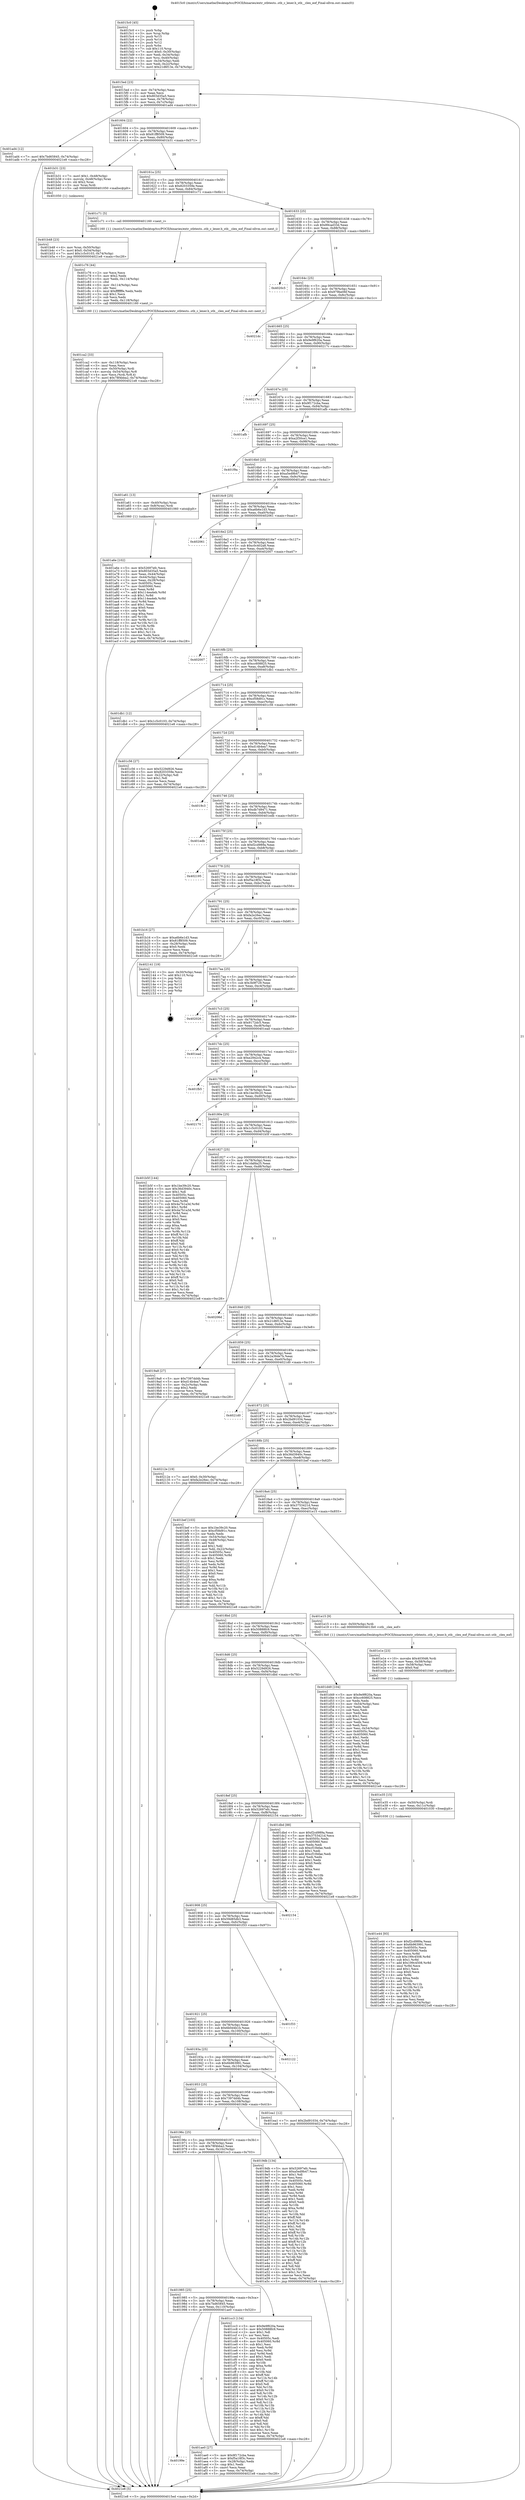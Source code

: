 digraph "0x4015c0" {
  label = "0x4015c0 (/mnt/c/Users/mathe/Desktop/tcc/POCII/binaries/extr_stbtests..stb_c_lexer.h_stb__clex_eof_Final-ollvm.out::main(0))"
  labelloc = "t"
  node[shape=record]

  Entry [label="",width=0.3,height=0.3,shape=circle,fillcolor=black,style=filled]
  "0x4015ed" [label="{
     0x4015ed [23]\l
     | [instrs]\l
     &nbsp;&nbsp;0x4015ed \<+3\>: mov -0x74(%rbp),%eax\l
     &nbsp;&nbsp;0x4015f0 \<+2\>: mov %eax,%ecx\l
     &nbsp;&nbsp;0x4015f2 \<+6\>: sub $0x803d35a5,%ecx\l
     &nbsp;&nbsp;0x4015f8 \<+3\>: mov %eax,-0x78(%rbp)\l
     &nbsp;&nbsp;0x4015fb \<+3\>: mov %ecx,-0x7c(%rbp)\l
     &nbsp;&nbsp;0x4015fe \<+6\>: je 0000000000401ad4 \<main+0x514\>\l
  }"]
  "0x401ad4" [label="{
     0x401ad4 [12]\l
     | [instrs]\l
     &nbsp;&nbsp;0x401ad4 \<+7\>: movl $0x7bd65845,-0x74(%rbp)\l
     &nbsp;&nbsp;0x401adb \<+5\>: jmp 00000000004021e8 \<main+0xc28\>\l
  }"]
  "0x401604" [label="{
     0x401604 [22]\l
     | [instrs]\l
     &nbsp;&nbsp;0x401604 \<+5\>: jmp 0000000000401609 \<main+0x49\>\l
     &nbsp;&nbsp;0x401609 \<+3\>: mov -0x78(%rbp),%eax\l
     &nbsp;&nbsp;0x40160c \<+5\>: sub $0x81ff8509,%eax\l
     &nbsp;&nbsp;0x401611 \<+3\>: mov %eax,-0x80(%rbp)\l
     &nbsp;&nbsp;0x401614 \<+6\>: je 0000000000401b31 \<main+0x571\>\l
  }"]
  Exit [label="",width=0.3,height=0.3,shape=circle,fillcolor=black,style=filled,peripheries=2]
  "0x401b31" [label="{
     0x401b31 [23]\l
     | [instrs]\l
     &nbsp;&nbsp;0x401b31 \<+7\>: movl $0x1,-0x48(%rbp)\l
     &nbsp;&nbsp;0x401b38 \<+4\>: movslq -0x48(%rbp),%rax\l
     &nbsp;&nbsp;0x401b3c \<+4\>: shl $0x2,%rax\l
     &nbsp;&nbsp;0x401b40 \<+3\>: mov %rax,%rdi\l
     &nbsp;&nbsp;0x401b43 \<+5\>: call 0000000000401050 \<malloc@plt\>\l
     | [calls]\l
     &nbsp;&nbsp;0x401050 \{1\} (unknown)\l
  }"]
  "0x40161a" [label="{
     0x40161a [25]\l
     | [instrs]\l
     &nbsp;&nbsp;0x40161a \<+5\>: jmp 000000000040161f \<main+0x5f\>\l
     &nbsp;&nbsp;0x40161f \<+3\>: mov -0x78(%rbp),%eax\l
     &nbsp;&nbsp;0x401622 \<+5\>: sub $0x8203359e,%eax\l
     &nbsp;&nbsp;0x401627 \<+6\>: mov %eax,-0x84(%rbp)\l
     &nbsp;&nbsp;0x40162d \<+6\>: je 0000000000401c71 \<main+0x6b1\>\l
  }"]
  "0x401e44" [label="{
     0x401e44 [93]\l
     | [instrs]\l
     &nbsp;&nbsp;0x401e44 \<+5\>: mov $0xf2cd989a,%eax\l
     &nbsp;&nbsp;0x401e49 \<+5\>: mov $0x6b963991,%esi\l
     &nbsp;&nbsp;0x401e4e \<+7\>: mov 0x40505c,%ecx\l
     &nbsp;&nbsp;0x401e55 \<+7\>: mov 0x405060,%edx\l
     &nbsp;&nbsp;0x401e5c \<+3\>: mov %ecx,%r8d\l
     &nbsp;&nbsp;0x401e5f \<+7\>: sub $0x199c4508,%r8d\l
     &nbsp;&nbsp;0x401e66 \<+4\>: sub $0x1,%r8d\l
     &nbsp;&nbsp;0x401e6a \<+7\>: add $0x199c4508,%r8d\l
     &nbsp;&nbsp;0x401e71 \<+4\>: imul %r8d,%ecx\l
     &nbsp;&nbsp;0x401e75 \<+3\>: and $0x1,%ecx\l
     &nbsp;&nbsp;0x401e78 \<+3\>: cmp $0x0,%ecx\l
     &nbsp;&nbsp;0x401e7b \<+4\>: sete %r9b\l
     &nbsp;&nbsp;0x401e7f \<+3\>: cmp $0xa,%edx\l
     &nbsp;&nbsp;0x401e82 \<+4\>: setl %r10b\l
     &nbsp;&nbsp;0x401e86 \<+3\>: mov %r9b,%r11b\l
     &nbsp;&nbsp;0x401e89 \<+3\>: and %r10b,%r11b\l
     &nbsp;&nbsp;0x401e8c \<+3\>: xor %r10b,%r9b\l
     &nbsp;&nbsp;0x401e8f \<+3\>: or %r9b,%r11b\l
     &nbsp;&nbsp;0x401e92 \<+4\>: test $0x1,%r11b\l
     &nbsp;&nbsp;0x401e96 \<+3\>: cmovne %esi,%eax\l
     &nbsp;&nbsp;0x401e99 \<+3\>: mov %eax,-0x74(%rbp)\l
     &nbsp;&nbsp;0x401e9c \<+5\>: jmp 00000000004021e8 \<main+0xc28\>\l
  }"]
  "0x401c71" [label="{
     0x401c71 [5]\l
     | [instrs]\l
     &nbsp;&nbsp;0x401c71 \<+5\>: call 0000000000401160 \<next_i\>\l
     | [calls]\l
     &nbsp;&nbsp;0x401160 \{1\} (/mnt/c/Users/mathe/Desktop/tcc/POCII/binaries/extr_stbtests..stb_c_lexer.h_stb__clex_eof_Final-ollvm.out::next_i)\l
  }"]
  "0x401633" [label="{
     0x401633 [25]\l
     | [instrs]\l
     &nbsp;&nbsp;0x401633 \<+5\>: jmp 0000000000401638 \<main+0x78\>\l
     &nbsp;&nbsp;0x401638 \<+3\>: mov -0x78(%rbp),%eax\l
     &nbsp;&nbsp;0x40163b \<+5\>: sub $0x89cad33d,%eax\l
     &nbsp;&nbsp;0x401640 \<+6\>: mov %eax,-0x88(%rbp)\l
     &nbsp;&nbsp;0x401646 \<+6\>: je 00000000004020c5 \<main+0xb05\>\l
  }"]
  "0x401e35" [label="{
     0x401e35 [15]\l
     | [instrs]\l
     &nbsp;&nbsp;0x401e35 \<+4\>: mov -0x50(%rbp),%rdi\l
     &nbsp;&nbsp;0x401e39 \<+6\>: mov %eax,-0x11c(%rbp)\l
     &nbsp;&nbsp;0x401e3f \<+5\>: call 0000000000401030 \<free@plt\>\l
     | [calls]\l
     &nbsp;&nbsp;0x401030 \{1\} (unknown)\l
  }"]
  "0x4020c5" [label="{
     0x4020c5\l
  }", style=dashed]
  "0x40164c" [label="{
     0x40164c [25]\l
     | [instrs]\l
     &nbsp;&nbsp;0x40164c \<+5\>: jmp 0000000000401651 \<main+0x91\>\l
     &nbsp;&nbsp;0x401651 \<+3\>: mov -0x78(%rbp),%eax\l
     &nbsp;&nbsp;0x401654 \<+5\>: sub $0x979be06f,%eax\l
     &nbsp;&nbsp;0x401659 \<+6\>: mov %eax,-0x8c(%rbp)\l
     &nbsp;&nbsp;0x40165f \<+6\>: je 00000000004021dc \<main+0xc1c\>\l
  }"]
  "0x401e1e" [label="{
     0x401e1e [23]\l
     | [instrs]\l
     &nbsp;&nbsp;0x401e1e \<+10\>: movabs $0x4030d6,%rdi\l
     &nbsp;&nbsp;0x401e28 \<+3\>: mov %eax,-0x58(%rbp)\l
     &nbsp;&nbsp;0x401e2b \<+3\>: mov -0x58(%rbp),%esi\l
     &nbsp;&nbsp;0x401e2e \<+2\>: mov $0x0,%al\l
     &nbsp;&nbsp;0x401e30 \<+5\>: call 0000000000401040 \<printf@plt\>\l
     | [calls]\l
     &nbsp;&nbsp;0x401040 \{1\} (unknown)\l
  }"]
  "0x4021dc" [label="{
     0x4021dc\l
  }", style=dashed]
  "0x401665" [label="{
     0x401665 [25]\l
     | [instrs]\l
     &nbsp;&nbsp;0x401665 \<+5\>: jmp 000000000040166a \<main+0xaa\>\l
     &nbsp;&nbsp;0x40166a \<+3\>: mov -0x78(%rbp),%eax\l
     &nbsp;&nbsp;0x40166d \<+5\>: sub $0x9e9f620a,%eax\l
     &nbsp;&nbsp;0x401672 \<+6\>: mov %eax,-0x90(%rbp)\l
     &nbsp;&nbsp;0x401678 \<+6\>: je 000000000040217c \<main+0xbbc\>\l
  }"]
  "0x401ca2" [label="{
     0x401ca2 [33]\l
     | [instrs]\l
     &nbsp;&nbsp;0x401ca2 \<+6\>: mov -0x118(%rbp),%ecx\l
     &nbsp;&nbsp;0x401ca8 \<+3\>: imul %eax,%ecx\l
     &nbsp;&nbsp;0x401cab \<+4\>: mov -0x50(%rbp),%rdi\l
     &nbsp;&nbsp;0x401caf \<+4\>: movslq -0x54(%rbp),%r8\l
     &nbsp;&nbsp;0x401cb3 \<+4\>: mov %ecx,(%rdi,%r8,4)\l
     &nbsp;&nbsp;0x401cb7 \<+7\>: movl $0x78f4bba2,-0x74(%rbp)\l
     &nbsp;&nbsp;0x401cbe \<+5\>: jmp 00000000004021e8 \<main+0xc28\>\l
  }"]
  "0x40217c" [label="{
     0x40217c\l
  }", style=dashed]
  "0x40167e" [label="{
     0x40167e [25]\l
     | [instrs]\l
     &nbsp;&nbsp;0x40167e \<+5\>: jmp 0000000000401683 \<main+0xc3\>\l
     &nbsp;&nbsp;0x401683 \<+3\>: mov -0x78(%rbp),%eax\l
     &nbsp;&nbsp;0x401686 \<+5\>: sub $0x9f172cba,%eax\l
     &nbsp;&nbsp;0x40168b \<+6\>: mov %eax,-0x94(%rbp)\l
     &nbsp;&nbsp;0x401691 \<+6\>: je 0000000000401afb \<main+0x53b\>\l
  }"]
  "0x401c76" [label="{
     0x401c76 [44]\l
     | [instrs]\l
     &nbsp;&nbsp;0x401c76 \<+2\>: xor %ecx,%ecx\l
     &nbsp;&nbsp;0x401c78 \<+5\>: mov $0x2,%edx\l
     &nbsp;&nbsp;0x401c7d \<+6\>: mov %edx,-0x114(%rbp)\l
     &nbsp;&nbsp;0x401c83 \<+1\>: cltd\l
     &nbsp;&nbsp;0x401c84 \<+6\>: mov -0x114(%rbp),%esi\l
     &nbsp;&nbsp;0x401c8a \<+2\>: idiv %esi\l
     &nbsp;&nbsp;0x401c8c \<+6\>: imul $0xfffffffe,%edx,%edx\l
     &nbsp;&nbsp;0x401c92 \<+3\>: sub $0x1,%ecx\l
     &nbsp;&nbsp;0x401c95 \<+2\>: sub %ecx,%edx\l
     &nbsp;&nbsp;0x401c97 \<+6\>: mov %edx,-0x118(%rbp)\l
     &nbsp;&nbsp;0x401c9d \<+5\>: call 0000000000401160 \<next_i\>\l
     | [calls]\l
     &nbsp;&nbsp;0x401160 \{1\} (/mnt/c/Users/mathe/Desktop/tcc/POCII/binaries/extr_stbtests..stb_c_lexer.h_stb__clex_eof_Final-ollvm.out::next_i)\l
  }"]
  "0x401afb" [label="{
     0x401afb\l
  }", style=dashed]
  "0x401697" [label="{
     0x401697 [25]\l
     | [instrs]\l
     &nbsp;&nbsp;0x401697 \<+5\>: jmp 000000000040169c \<main+0xdc\>\l
     &nbsp;&nbsp;0x40169c \<+3\>: mov -0x78(%rbp),%eax\l
     &nbsp;&nbsp;0x40169f \<+5\>: sub $0xa2f30ce1,%eax\l
     &nbsp;&nbsp;0x4016a4 \<+6\>: mov %eax,-0x98(%rbp)\l
     &nbsp;&nbsp;0x4016aa \<+6\>: je 0000000000401f9a \<main+0x9da\>\l
  }"]
  "0x401b48" [label="{
     0x401b48 [23]\l
     | [instrs]\l
     &nbsp;&nbsp;0x401b48 \<+4\>: mov %rax,-0x50(%rbp)\l
     &nbsp;&nbsp;0x401b4c \<+7\>: movl $0x0,-0x54(%rbp)\l
     &nbsp;&nbsp;0x401b53 \<+7\>: movl $0x1c5c0103,-0x74(%rbp)\l
     &nbsp;&nbsp;0x401b5a \<+5\>: jmp 00000000004021e8 \<main+0xc28\>\l
  }"]
  "0x401f9a" [label="{
     0x401f9a\l
  }", style=dashed]
  "0x4016b0" [label="{
     0x4016b0 [25]\l
     | [instrs]\l
     &nbsp;&nbsp;0x4016b0 \<+5\>: jmp 00000000004016b5 \<main+0xf5\>\l
     &nbsp;&nbsp;0x4016b5 \<+3\>: mov -0x78(%rbp),%eax\l
     &nbsp;&nbsp;0x4016b8 \<+5\>: sub $0xa5ed9b47,%eax\l
     &nbsp;&nbsp;0x4016bd \<+6\>: mov %eax,-0x9c(%rbp)\l
     &nbsp;&nbsp;0x4016c3 \<+6\>: je 0000000000401a61 \<main+0x4a1\>\l
  }"]
  "0x40199e" [label="{
     0x40199e\l
  }", style=dashed]
  "0x401a61" [label="{
     0x401a61 [13]\l
     | [instrs]\l
     &nbsp;&nbsp;0x401a61 \<+4\>: mov -0x40(%rbp),%rax\l
     &nbsp;&nbsp;0x401a65 \<+4\>: mov 0x8(%rax),%rdi\l
     &nbsp;&nbsp;0x401a69 \<+5\>: call 0000000000401060 \<atoi@plt\>\l
     | [calls]\l
     &nbsp;&nbsp;0x401060 \{1\} (unknown)\l
  }"]
  "0x4016c9" [label="{
     0x4016c9 [25]\l
     | [instrs]\l
     &nbsp;&nbsp;0x4016c9 \<+5\>: jmp 00000000004016ce \<main+0x10e\>\l
     &nbsp;&nbsp;0x4016ce \<+3\>: mov -0x78(%rbp),%eax\l
     &nbsp;&nbsp;0x4016d1 \<+5\>: sub $0xa6b6e1d3,%eax\l
     &nbsp;&nbsp;0x4016d6 \<+6\>: mov %eax,-0xa0(%rbp)\l
     &nbsp;&nbsp;0x4016dc \<+6\>: je 0000000000402061 \<main+0xaa1\>\l
  }"]
  "0x401ae0" [label="{
     0x401ae0 [27]\l
     | [instrs]\l
     &nbsp;&nbsp;0x401ae0 \<+5\>: mov $0x9f172cba,%eax\l
     &nbsp;&nbsp;0x401ae5 \<+5\>: mov $0xf5a18f3c,%ecx\l
     &nbsp;&nbsp;0x401aea \<+3\>: mov -0x28(%rbp),%edx\l
     &nbsp;&nbsp;0x401aed \<+3\>: cmp $0x1,%edx\l
     &nbsp;&nbsp;0x401af0 \<+3\>: cmovl %ecx,%eax\l
     &nbsp;&nbsp;0x401af3 \<+3\>: mov %eax,-0x74(%rbp)\l
     &nbsp;&nbsp;0x401af6 \<+5\>: jmp 00000000004021e8 \<main+0xc28\>\l
  }"]
  "0x402061" [label="{
     0x402061\l
  }", style=dashed]
  "0x4016e2" [label="{
     0x4016e2 [25]\l
     | [instrs]\l
     &nbsp;&nbsp;0x4016e2 \<+5\>: jmp 00000000004016e7 \<main+0x127\>\l
     &nbsp;&nbsp;0x4016e7 \<+3\>: mov -0x78(%rbp),%eax\l
     &nbsp;&nbsp;0x4016ea \<+5\>: sub $0xc0c402a8,%eax\l
     &nbsp;&nbsp;0x4016ef \<+6\>: mov %eax,-0xa4(%rbp)\l
     &nbsp;&nbsp;0x4016f5 \<+6\>: je 0000000000402007 \<main+0xa47\>\l
  }"]
  "0x401985" [label="{
     0x401985 [25]\l
     | [instrs]\l
     &nbsp;&nbsp;0x401985 \<+5\>: jmp 000000000040198a \<main+0x3ca\>\l
     &nbsp;&nbsp;0x40198a \<+3\>: mov -0x78(%rbp),%eax\l
     &nbsp;&nbsp;0x40198d \<+5\>: sub $0x7bd65845,%eax\l
     &nbsp;&nbsp;0x401992 \<+6\>: mov %eax,-0x110(%rbp)\l
     &nbsp;&nbsp;0x401998 \<+6\>: je 0000000000401ae0 \<main+0x520\>\l
  }"]
  "0x402007" [label="{
     0x402007\l
  }", style=dashed]
  "0x4016fb" [label="{
     0x4016fb [25]\l
     | [instrs]\l
     &nbsp;&nbsp;0x4016fb \<+5\>: jmp 0000000000401700 \<main+0x140\>\l
     &nbsp;&nbsp;0x401700 \<+3\>: mov -0x78(%rbp),%eax\l
     &nbsp;&nbsp;0x401703 \<+5\>: sub $0xcc608825,%eax\l
     &nbsp;&nbsp;0x401708 \<+6\>: mov %eax,-0xa8(%rbp)\l
     &nbsp;&nbsp;0x40170e \<+6\>: je 0000000000401db1 \<main+0x7f1\>\l
  }"]
  "0x401cc3" [label="{
     0x401cc3 [134]\l
     | [instrs]\l
     &nbsp;&nbsp;0x401cc3 \<+5\>: mov $0x9e9f620a,%eax\l
     &nbsp;&nbsp;0x401cc8 \<+5\>: mov $0x50888fc9,%ecx\l
     &nbsp;&nbsp;0x401ccd \<+2\>: mov $0x1,%dl\l
     &nbsp;&nbsp;0x401ccf \<+2\>: xor %esi,%esi\l
     &nbsp;&nbsp;0x401cd1 \<+7\>: mov 0x40505c,%edi\l
     &nbsp;&nbsp;0x401cd8 \<+8\>: mov 0x405060,%r8d\l
     &nbsp;&nbsp;0x401ce0 \<+3\>: sub $0x1,%esi\l
     &nbsp;&nbsp;0x401ce3 \<+3\>: mov %edi,%r9d\l
     &nbsp;&nbsp;0x401ce6 \<+3\>: add %esi,%r9d\l
     &nbsp;&nbsp;0x401ce9 \<+4\>: imul %r9d,%edi\l
     &nbsp;&nbsp;0x401ced \<+3\>: and $0x1,%edi\l
     &nbsp;&nbsp;0x401cf0 \<+3\>: cmp $0x0,%edi\l
     &nbsp;&nbsp;0x401cf3 \<+4\>: sete %r10b\l
     &nbsp;&nbsp;0x401cf7 \<+4\>: cmp $0xa,%r8d\l
     &nbsp;&nbsp;0x401cfb \<+4\>: setl %r11b\l
     &nbsp;&nbsp;0x401cff \<+3\>: mov %r10b,%bl\l
     &nbsp;&nbsp;0x401d02 \<+3\>: xor $0xff,%bl\l
     &nbsp;&nbsp;0x401d05 \<+3\>: mov %r11b,%r14b\l
     &nbsp;&nbsp;0x401d08 \<+4\>: xor $0xff,%r14b\l
     &nbsp;&nbsp;0x401d0c \<+3\>: xor $0x0,%dl\l
     &nbsp;&nbsp;0x401d0f \<+3\>: mov %bl,%r15b\l
     &nbsp;&nbsp;0x401d12 \<+4\>: and $0x0,%r15b\l
     &nbsp;&nbsp;0x401d16 \<+3\>: and %dl,%r10b\l
     &nbsp;&nbsp;0x401d19 \<+3\>: mov %r14b,%r12b\l
     &nbsp;&nbsp;0x401d1c \<+4\>: and $0x0,%r12b\l
     &nbsp;&nbsp;0x401d20 \<+3\>: and %dl,%r11b\l
     &nbsp;&nbsp;0x401d23 \<+3\>: or %r10b,%r15b\l
     &nbsp;&nbsp;0x401d26 \<+3\>: or %r11b,%r12b\l
     &nbsp;&nbsp;0x401d29 \<+3\>: xor %r12b,%r15b\l
     &nbsp;&nbsp;0x401d2c \<+3\>: or %r14b,%bl\l
     &nbsp;&nbsp;0x401d2f \<+3\>: xor $0xff,%bl\l
     &nbsp;&nbsp;0x401d32 \<+3\>: or $0x0,%dl\l
     &nbsp;&nbsp;0x401d35 \<+2\>: and %dl,%bl\l
     &nbsp;&nbsp;0x401d37 \<+3\>: or %bl,%r15b\l
     &nbsp;&nbsp;0x401d3a \<+4\>: test $0x1,%r15b\l
     &nbsp;&nbsp;0x401d3e \<+3\>: cmovne %ecx,%eax\l
     &nbsp;&nbsp;0x401d41 \<+3\>: mov %eax,-0x74(%rbp)\l
     &nbsp;&nbsp;0x401d44 \<+5\>: jmp 00000000004021e8 \<main+0xc28\>\l
  }"]
  "0x401db1" [label="{
     0x401db1 [12]\l
     | [instrs]\l
     &nbsp;&nbsp;0x401db1 \<+7\>: movl $0x1c5c0103,-0x74(%rbp)\l
     &nbsp;&nbsp;0x401db8 \<+5\>: jmp 00000000004021e8 \<main+0xc28\>\l
  }"]
  "0x401714" [label="{
     0x401714 [25]\l
     | [instrs]\l
     &nbsp;&nbsp;0x401714 \<+5\>: jmp 0000000000401719 \<main+0x159\>\l
     &nbsp;&nbsp;0x401719 \<+3\>: mov -0x78(%rbp),%eax\l
     &nbsp;&nbsp;0x40171c \<+5\>: sub $0xcf58d91c,%eax\l
     &nbsp;&nbsp;0x401721 \<+6\>: mov %eax,-0xac(%rbp)\l
     &nbsp;&nbsp;0x401727 \<+6\>: je 0000000000401c56 \<main+0x696\>\l
  }"]
  "0x401a6e" [label="{
     0x401a6e [102]\l
     | [instrs]\l
     &nbsp;&nbsp;0x401a6e \<+5\>: mov $0x52697efc,%ecx\l
     &nbsp;&nbsp;0x401a73 \<+5\>: mov $0x803d35a5,%edx\l
     &nbsp;&nbsp;0x401a78 \<+3\>: mov %eax,-0x44(%rbp)\l
     &nbsp;&nbsp;0x401a7b \<+3\>: mov -0x44(%rbp),%eax\l
     &nbsp;&nbsp;0x401a7e \<+3\>: mov %eax,-0x28(%rbp)\l
     &nbsp;&nbsp;0x401a81 \<+7\>: mov 0x40505c,%eax\l
     &nbsp;&nbsp;0x401a88 \<+7\>: mov 0x405060,%esi\l
     &nbsp;&nbsp;0x401a8f \<+3\>: mov %eax,%r8d\l
     &nbsp;&nbsp;0x401a92 \<+7\>: add $0x114ea4eb,%r8d\l
     &nbsp;&nbsp;0x401a99 \<+4\>: sub $0x1,%r8d\l
     &nbsp;&nbsp;0x401a9d \<+7\>: sub $0x114ea4eb,%r8d\l
     &nbsp;&nbsp;0x401aa4 \<+4\>: imul %r8d,%eax\l
     &nbsp;&nbsp;0x401aa8 \<+3\>: and $0x1,%eax\l
     &nbsp;&nbsp;0x401aab \<+3\>: cmp $0x0,%eax\l
     &nbsp;&nbsp;0x401aae \<+4\>: sete %r9b\l
     &nbsp;&nbsp;0x401ab2 \<+3\>: cmp $0xa,%esi\l
     &nbsp;&nbsp;0x401ab5 \<+4\>: setl %r10b\l
     &nbsp;&nbsp;0x401ab9 \<+3\>: mov %r9b,%r11b\l
     &nbsp;&nbsp;0x401abc \<+3\>: and %r10b,%r11b\l
     &nbsp;&nbsp;0x401abf \<+3\>: xor %r10b,%r9b\l
     &nbsp;&nbsp;0x401ac2 \<+3\>: or %r9b,%r11b\l
     &nbsp;&nbsp;0x401ac5 \<+4\>: test $0x1,%r11b\l
     &nbsp;&nbsp;0x401ac9 \<+3\>: cmovne %edx,%ecx\l
     &nbsp;&nbsp;0x401acc \<+3\>: mov %ecx,-0x74(%rbp)\l
     &nbsp;&nbsp;0x401acf \<+5\>: jmp 00000000004021e8 \<main+0xc28\>\l
  }"]
  "0x401c56" [label="{
     0x401c56 [27]\l
     | [instrs]\l
     &nbsp;&nbsp;0x401c56 \<+5\>: mov $0x5229d926,%eax\l
     &nbsp;&nbsp;0x401c5b \<+5\>: mov $0x8203359e,%ecx\l
     &nbsp;&nbsp;0x401c60 \<+3\>: mov -0x22(%rbp),%dl\l
     &nbsp;&nbsp;0x401c63 \<+3\>: test $0x1,%dl\l
     &nbsp;&nbsp;0x401c66 \<+3\>: cmovne %ecx,%eax\l
     &nbsp;&nbsp;0x401c69 \<+3\>: mov %eax,-0x74(%rbp)\l
     &nbsp;&nbsp;0x401c6c \<+5\>: jmp 00000000004021e8 \<main+0xc28\>\l
  }"]
  "0x40172d" [label="{
     0x40172d [25]\l
     | [instrs]\l
     &nbsp;&nbsp;0x40172d \<+5\>: jmp 0000000000401732 \<main+0x172\>\l
     &nbsp;&nbsp;0x401732 \<+3\>: mov -0x78(%rbp),%eax\l
     &nbsp;&nbsp;0x401735 \<+5\>: sub $0xd14b4ea7,%eax\l
     &nbsp;&nbsp;0x40173a \<+6\>: mov %eax,-0xb0(%rbp)\l
     &nbsp;&nbsp;0x401740 \<+6\>: je 00000000004019c3 \<main+0x403\>\l
  }"]
  "0x40196c" [label="{
     0x40196c [25]\l
     | [instrs]\l
     &nbsp;&nbsp;0x40196c \<+5\>: jmp 0000000000401971 \<main+0x3b1\>\l
     &nbsp;&nbsp;0x401971 \<+3\>: mov -0x78(%rbp),%eax\l
     &nbsp;&nbsp;0x401974 \<+5\>: sub $0x78f4bba2,%eax\l
     &nbsp;&nbsp;0x401979 \<+6\>: mov %eax,-0x10c(%rbp)\l
     &nbsp;&nbsp;0x40197f \<+6\>: je 0000000000401cc3 \<main+0x703\>\l
  }"]
  "0x4019c3" [label="{
     0x4019c3\l
  }", style=dashed]
  "0x401746" [label="{
     0x401746 [25]\l
     | [instrs]\l
     &nbsp;&nbsp;0x401746 \<+5\>: jmp 000000000040174b \<main+0x18b\>\l
     &nbsp;&nbsp;0x40174b \<+3\>: mov -0x78(%rbp),%eax\l
     &nbsp;&nbsp;0x40174e \<+5\>: sub $0xdb7d9471,%eax\l
     &nbsp;&nbsp;0x401753 \<+6\>: mov %eax,-0xb4(%rbp)\l
     &nbsp;&nbsp;0x401759 \<+6\>: je 0000000000401edb \<main+0x91b\>\l
  }"]
  "0x4019db" [label="{
     0x4019db [134]\l
     | [instrs]\l
     &nbsp;&nbsp;0x4019db \<+5\>: mov $0x52697efc,%eax\l
     &nbsp;&nbsp;0x4019e0 \<+5\>: mov $0xa5ed9b47,%ecx\l
     &nbsp;&nbsp;0x4019e5 \<+2\>: mov $0x1,%dl\l
     &nbsp;&nbsp;0x4019e7 \<+2\>: xor %esi,%esi\l
     &nbsp;&nbsp;0x4019e9 \<+7\>: mov 0x40505c,%edi\l
     &nbsp;&nbsp;0x4019f0 \<+8\>: mov 0x405060,%r8d\l
     &nbsp;&nbsp;0x4019f8 \<+3\>: sub $0x1,%esi\l
     &nbsp;&nbsp;0x4019fb \<+3\>: mov %edi,%r9d\l
     &nbsp;&nbsp;0x4019fe \<+3\>: add %esi,%r9d\l
     &nbsp;&nbsp;0x401a01 \<+4\>: imul %r9d,%edi\l
     &nbsp;&nbsp;0x401a05 \<+3\>: and $0x1,%edi\l
     &nbsp;&nbsp;0x401a08 \<+3\>: cmp $0x0,%edi\l
     &nbsp;&nbsp;0x401a0b \<+4\>: sete %r10b\l
     &nbsp;&nbsp;0x401a0f \<+4\>: cmp $0xa,%r8d\l
     &nbsp;&nbsp;0x401a13 \<+4\>: setl %r11b\l
     &nbsp;&nbsp;0x401a17 \<+3\>: mov %r10b,%bl\l
     &nbsp;&nbsp;0x401a1a \<+3\>: xor $0xff,%bl\l
     &nbsp;&nbsp;0x401a1d \<+3\>: mov %r11b,%r14b\l
     &nbsp;&nbsp;0x401a20 \<+4\>: xor $0xff,%r14b\l
     &nbsp;&nbsp;0x401a24 \<+3\>: xor $0x1,%dl\l
     &nbsp;&nbsp;0x401a27 \<+3\>: mov %bl,%r15b\l
     &nbsp;&nbsp;0x401a2a \<+4\>: and $0xff,%r15b\l
     &nbsp;&nbsp;0x401a2e \<+3\>: and %dl,%r10b\l
     &nbsp;&nbsp;0x401a31 \<+3\>: mov %r14b,%r12b\l
     &nbsp;&nbsp;0x401a34 \<+4\>: and $0xff,%r12b\l
     &nbsp;&nbsp;0x401a38 \<+3\>: and %dl,%r11b\l
     &nbsp;&nbsp;0x401a3b \<+3\>: or %r10b,%r15b\l
     &nbsp;&nbsp;0x401a3e \<+3\>: or %r11b,%r12b\l
     &nbsp;&nbsp;0x401a41 \<+3\>: xor %r12b,%r15b\l
     &nbsp;&nbsp;0x401a44 \<+3\>: or %r14b,%bl\l
     &nbsp;&nbsp;0x401a47 \<+3\>: xor $0xff,%bl\l
     &nbsp;&nbsp;0x401a4a \<+3\>: or $0x1,%dl\l
     &nbsp;&nbsp;0x401a4d \<+2\>: and %dl,%bl\l
     &nbsp;&nbsp;0x401a4f \<+3\>: or %bl,%r15b\l
     &nbsp;&nbsp;0x401a52 \<+4\>: test $0x1,%r15b\l
     &nbsp;&nbsp;0x401a56 \<+3\>: cmovne %ecx,%eax\l
     &nbsp;&nbsp;0x401a59 \<+3\>: mov %eax,-0x74(%rbp)\l
     &nbsp;&nbsp;0x401a5c \<+5\>: jmp 00000000004021e8 \<main+0xc28\>\l
  }"]
  "0x401edb" [label="{
     0x401edb\l
  }", style=dashed]
  "0x40175f" [label="{
     0x40175f [25]\l
     | [instrs]\l
     &nbsp;&nbsp;0x40175f \<+5\>: jmp 0000000000401764 \<main+0x1a4\>\l
     &nbsp;&nbsp;0x401764 \<+3\>: mov -0x78(%rbp),%eax\l
     &nbsp;&nbsp;0x401767 \<+5\>: sub $0xf2cd989a,%eax\l
     &nbsp;&nbsp;0x40176c \<+6\>: mov %eax,-0xb8(%rbp)\l
     &nbsp;&nbsp;0x401772 \<+6\>: je 0000000000402195 \<main+0xbd5\>\l
  }"]
  "0x401953" [label="{
     0x401953 [25]\l
     | [instrs]\l
     &nbsp;&nbsp;0x401953 \<+5\>: jmp 0000000000401958 \<main+0x398\>\l
     &nbsp;&nbsp;0x401958 \<+3\>: mov -0x78(%rbp),%eax\l
     &nbsp;&nbsp;0x40195b \<+5\>: sub $0x7397dd4b,%eax\l
     &nbsp;&nbsp;0x401960 \<+6\>: mov %eax,-0x108(%rbp)\l
     &nbsp;&nbsp;0x401966 \<+6\>: je 00000000004019db \<main+0x41b\>\l
  }"]
  "0x402195" [label="{
     0x402195\l
  }", style=dashed]
  "0x401778" [label="{
     0x401778 [25]\l
     | [instrs]\l
     &nbsp;&nbsp;0x401778 \<+5\>: jmp 000000000040177d \<main+0x1bd\>\l
     &nbsp;&nbsp;0x40177d \<+3\>: mov -0x78(%rbp),%eax\l
     &nbsp;&nbsp;0x401780 \<+5\>: sub $0xf5a18f3c,%eax\l
     &nbsp;&nbsp;0x401785 \<+6\>: mov %eax,-0xbc(%rbp)\l
     &nbsp;&nbsp;0x40178b \<+6\>: je 0000000000401b16 \<main+0x556\>\l
  }"]
  "0x401ea1" [label="{
     0x401ea1 [12]\l
     | [instrs]\l
     &nbsp;&nbsp;0x401ea1 \<+7\>: movl $0x2bd91034,-0x74(%rbp)\l
     &nbsp;&nbsp;0x401ea8 \<+5\>: jmp 00000000004021e8 \<main+0xc28\>\l
  }"]
  "0x401b16" [label="{
     0x401b16 [27]\l
     | [instrs]\l
     &nbsp;&nbsp;0x401b16 \<+5\>: mov $0xa6b6e1d3,%eax\l
     &nbsp;&nbsp;0x401b1b \<+5\>: mov $0x81ff8509,%ecx\l
     &nbsp;&nbsp;0x401b20 \<+3\>: mov -0x28(%rbp),%edx\l
     &nbsp;&nbsp;0x401b23 \<+3\>: cmp $0x0,%edx\l
     &nbsp;&nbsp;0x401b26 \<+3\>: cmove %ecx,%eax\l
     &nbsp;&nbsp;0x401b29 \<+3\>: mov %eax,-0x74(%rbp)\l
     &nbsp;&nbsp;0x401b2c \<+5\>: jmp 00000000004021e8 \<main+0xc28\>\l
  }"]
  "0x401791" [label="{
     0x401791 [25]\l
     | [instrs]\l
     &nbsp;&nbsp;0x401791 \<+5\>: jmp 0000000000401796 \<main+0x1d6\>\l
     &nbsp;&nbsp;0x401796 \<+3\>: mov -0x78(%rbp),%eax\l
     &nbsp;&nbsp;0x401799 \<+5\>: sub $0xfa2e26ec,%eax\l
     &nbsp;&nbsp;0x40179e \<+6\>: mov %eax,-0xc0(%rbp)\l
     &nbsp;&nbsp;0x4017a4 \<+6\>: je 0000000000402141 \<main+0xb81\>\l
  }"]
  "0x40193a" [label="{
     0x40193a [25]\l
     | [instrs]\l
     &nbsp;&nbsp;0x40193a \<+5\>: jmp 000000000040193f \<main+0x37f\>\l
     &nbsp;&nbsp;0x40193f \<+3\>: mov -0x78(%rbp),%eax\l
     &nbsp;&nbsp;0x401942 \<+5\>: sub $0x6b963991,%eax\l
     &nbsp;&nbsp;0x401947 \<+6\>: mov %eax,-0x104(%rbp)\l
     &nbsp;&nbsp;0x40194d \<+6\>: je 0000000000401ea1 \<main+0x8e1\>\l
  }"]
  "0x402141" [label="{
     0x402141 [19]\l
     | [instrs]\l
     &nbsp;&nbsp;0x402141 \<+3\>: mov -0x30(%rbp),%eax\l
     &nbsp;&nbsp;0x402144 \<+7\>: add $0x110,%rsp\l
     &nbsp;&nbsp;0x40214b \<+1\>: pop %rbx\l
     &nbsp;&nbsp;0x40214c \<+2\>: pop %r12\l
     &nbsp;&nbsp;0x40214e \<+2\>: pop %r14\l
     &nbsp;&nbsp;0x402150 \<+2\>: pop %r15\l
     &nbsp;&nbsp;0x402152 \<+1\>: pop %rbp\l
     &nbsp;&nbsp;0x402153 \<+1\>: ret\l
  }"]
  "0x4017aa" [label="{
     0x4017aa [25]\l
     | [instrs]\l
     &nbsp;&nbsp;0x4017aa \<+5\>: jmp 00000000004017af \<main+0x1ef\>\l
     &nbsp;&nbsp;0x4017af \<+3\>: mov -0x78(%rbp),%eax\l
     &nbsp;&nbsp;0x4017b2 \<+5\>: sub $0x3b9f729,%eax\l
     &nbsp;&nbsp;0x4017b7 \<+6\>: mov %eax,-0xc4(%rbp)\l
     &nbsp;&nbsp;0x4017bd \<+6\>: je 0000000000402026 \<main+0xa66\>\l
  }"]
  "0x402122" [label="{
     0x402122\l
  }", style=dashed]
  "0x402026" [label="{
     0x402026\l
  }", style=dashed]
  "0x4017c3" [label="{
     0x4017c3 [25]\l
     | [instrs]\l
     &nbsp;&nbsp;0x4017c3 \<+5\>: jmp 00000000004017c8 \<main+0x208\>\l
     &nbsp;&nbsp;0x4017c8 \<+3\>: mov -0x78(%rbp),%eax\l
     &nbsp;&nbsp;0x4017cb \<+5\>: sub $0x9172dc5,%eax\l
     &nbsp;&nbsp;0x4017d0 \<+6\>: mov %eax,-0xc8(%rbp)\l
     &nbsp;&nbsp;0x4017d6 \<+6\>: je 0000000000401ead \<main+0x8ed\>\l
  }"]
  "0x401921" [label="{
     0x401921 [25]\l
     | [instrs]\l
     &nbsp;&nbsp;0x401921 \<+5\>: jmp 0000000000401926 \<main+0x366\>\l
     &nbsp;&nbsp;0x401926 \<+3\>: mov -0x78(%rbp),%eax\l
     &nbsp;&nbsp;0x401929 \<+5\>: sub $0x6b0d4b1b,%eax\l
     &nbsp;&nbsp;0x40192e \<+6\>: mov %eax,-0x100(%rbp)\l
     &nbsp;&nbsp;0x401934 \<+6\>: je 0000000000402122 \<main+0xb62\>\l
  }"]
  "0x401ead" [label="{
     0x401ead\l
  }", style=dashed]
  "0x4017dc" [label="{
     0x4017dc [25]\l
     | [instrs]\l
     &nbsp;&nbsp;0x4017dc \<+5\>: jmp 00000000004017e1 \<main+0x221\>\l
     &nbsp;&nbsp;0x4017e1 \<+3\>: mov -0x78(%rbp),%eax\l
     &nbsp;&nbsp;0x4017e4 \<+5\>: sub $0xe2942c4,%eax\l
     &nbsp;&nbsp;0x4017e9 \<+6\>: mov %eax,-0xcc(%rbp)\l
     &nbsp;&nbsp;0x4017ef \<+6\>: je 0000000000401fb5 \<main+0x9f5\>\l
  }"]
  "0x401f33" [label="{
     0x401f33\l
  }", style=dashed]
  "0x401fb5" [label="{
     0x401fb5\l
  }", style=dashed]
  "0x4017f5" [label="{
     0x4017f5 [25]\l
     | [instrs]\l
     &nbsp;&nbsp;0x4017f5 \<+5\>: jmp 00000000004017fa \<main+0x23a\>\l
     &nbsp;&nbsp;0x4017fa \<+3\>: mov -0x78(%rbp),%eax\l
     &nbsp;&nbsp;0x4017fd \<+5\>: sub $0x1be39c20,%eax\l
     &nbsp;&nbsp;0x401802 \<+6\>: mov %eax,-0xd0(%rbp)\l
     &nbsp;&nbsp;0x401808 \<+6\>: je 0000000000402170 \<main+0xbb0\>\l
  }"]
  "0x401908" [label="{
     0x401908 [25]\l
     | [instrs]\l
     &nbsp;&nbsp;0x401908 \<+5\>: jmp 000000000040190d \<main+0x34d\>\l
     &nbsp;&nbsp;0x40190d \<+3\>: mov -0x78(%rbp),%eax\l
     &nbsp;&nbsp;0x401910 \<+5\>: sub $0x59d85db3,%eax\l
     &nbsp;&nbsp;0x401915 \<+6\>: mov %eax,-0xfc(%rbp)\l
     &nbsp;&nbsp;0x40191b \<+6\>: je 0000000000401f33 \<main+0x973\>\l
  }"]
  "0x402170" [label="{
     0x402170\l
  }", style=dashed]
  "0x40180e" [label="{
     0x40180e [25]\l
     | [instrs]\l
     &nbsp;&nbsp;0x40180e \<+5\>: jmp 0000000000401813 \<main+0x253\>\l
     &nbsp;&nbsp;0x401813 \<+3\>: mov -0x78(%rbp),%eax\l
     &nbsp;&nbsp;0x401816 \<+5\>: sub $0x1c5c0103,%eax\l
     &nbsp;&nbsp;0x40181b \<+6\>: mov %eax,-0xd4(%rbp)\l
     &nbsp;&nbsp;0x401821 \<+6\>: je 0000000000401b5f \<main+0x59f\>\l
  }"]
  "0x402154" [label="{
     0x402154\l
  }", style=dashed]
  "0x401b5f" [label="{
     0x401b5f [144]\l
     | [instrs]\l
     &nbsp;&nbsp;0x401b5f \<+5\>: mov $0x1be39c20,%eax\l
     &nbsp;&nbsp;0x401b64 \<+5\>: mov $0x36d3940c,%ecx\l
     &nbsp;&nbsp;0x401b69 \<+2\>: mov $0x1,%dl\l
     &nbsp;&nbsp;0x401b6b \<+7\>: mov 0x40505c,%esi\l
     &nbsp;&nbsp;0x401b72 \<+7\>: mov 0x405060,%edi\l
     &nbsp;&nbsp;0x401b79 \<+3\>: mov %esi,%r8d\l
     &nbsp;&nbsp;0x401b7c \<+7\>: sub $0x4a7b1a3d,%r8d\l
     &nbsp;&nbsp;0x401b83 \<+4\>: sub $0x1,%r8d\l
     &nbsp;&nbsp;0x401b87 \<+7\>: add $0x4a7b1a3d,%r8d\l
     &nbsp;&nbsp;0x401b8e \<+4\>: imul %r8d,%esi\l
     &nbsp;&nbsp;0x401b92 \<+3\>: and $0x1,%esi\l
     &nbsp;&nbsp;0x401b95 \<+3\>: cmp $0x0,%esi\l
     &nbsp;&nbsp;0x401b98 \<+4\>: sete %r9b\l
     &nbsp;&nbsp;0x401b9c \<+3\>: cmp $0xa,%edi\l
     &nbsp;&nbsp;0x401b9f \<+4\>: setl %r10b\l
     &nbsp;&nbsp;0x401ba3 \<+3\>: mov %r9b,%r11b\l
     &nbsp;&nbsp;0x401ba6 \<+4\>: xor $0xff,%r11b\l
     &nbsp;&nbsp;0x401baa \<+3\>: mov %r10b,%bl\l
     &nbsp;&nbsp;0x401bad \<+3\>: xor $0xff,%bl\l
     &nbsp;&nbsp;0x401bb0 \<+3\>: xor $0x0,%dl\l
     &nbsp;&nbsp;0x401bb3 \<+3\>: mov %r11b,%r14b\l
     &nbsp;&nbsp;0x401bb6 \<+4\>: and $0x0,%r14b\l
     &nbsp;&nbsp;0x401bba \<+3\>: and %dl,%r9b\l
     &nbsp;&nbsp;0x401bbd \<+3\>: mov %bl,%r15b\l
     &nbsp;&nbsp;0x401bc0 \<+4\>: and $0x0,%r15b\l
     &nbsp;&nbsp;0x401bc4 \<+3\>: and %dl,%r10b\l
     &nbsp;&nbsp;0x401bc7 \<+3\>: or %r9b,%r14b\l
     &nbsp;&nbsp;0x401bca \<+3\>: or %r10b,%r15b\l
     &nbsp;&nbsp;0x401bcd \<+3\>: xor %r15b,%r14b\l
     &nbsp;&nbsp;0x401bd0 \<+3\>: or %bl,%r11b\l
     &nbsp;&nbsp;0x401bd3 \<+4\>: xor $0xff,%r11b\l
     &nbsp;&nbsp;0x401bd7 \<+3\>: or $0x0,%dl\l
     &nbsp;&nbsp;0x401bda \<+3\>: and %dl,%r11b\l
     &nbsp;&nbsp;0x401bdd \<+3\>: or %r11b,%r14b\l
     &nbsp;&nbsp;0x401be0 \<+4\>: test $0x1,%r14b\l
     &nbsp;&nbsp;0x401be4 \<+3\>: cmovne %ecx,%eax\l
     &nbsp;&nbsp;0x401be7 \<+3\>: mov %eax,-0x74(%rbp)\l
     &nbsp;&nbsp;0x401bea \<+5\>: jmp 00000000004021e8 \<main+0xc28\>\l
  }"]
  "0x401827" [label="{
     0x401827 [25]\l
     | [instrs]\l
     &nbsp;&nbsp;0x401827 \<+5\>: jmp 000000000040182c \<main+0x26c\>\l
     &nbsp;&nbsp;0x40182c \<+3\>: mov -0x78(%rbp),%eax\l
     &nbsp;&nbsp;0x40182f \<+5\>: sub $0x1dafda25,%eax\l
     &nbsp;&nbsp;0x401834 \<+6\>: mov %eax,-0xd8(%rbp)\l
     &nbsp;&nbsp;0x40183a \<+6\>: je 000000000040206d \<main+0xaad\>\l
  }"]
  "0x4018ef" [label="{
     0x4018ef [25]\l
     | [instrs]\l
     &nbsp;&nbsp;0x4018ef \<+5\>: jmp 00000000004018f4 \<main+0x334\>\l
     &nbsp;&nbsp;0x4018f4 \<+3\>: mov -0x78(%rbp),%eax\l
     &nbsp;&nbsp;0x4018f7 \<+5\>: sub $0x52697efc,%eax\l
     &nbsp;&nbsp;0x4018fc \<+6\>: mov %eax,-0xf8(%rbp)\l
     &nbsp;&nbsp;0x401902 \<+6\>: je 0000000000402154 \<main+0xb94\>\l
  }"]
  "0x40206d" [label="{
     0x40206d\l
  }", style=dashed]
  "0x401840" [label="{
     0x401840 [25]\l
     | [instrs]\l
     &nbsp;&nbsp;0x401840 \<+5\>: jmp 0000000000401845 \<main+0x285\>\l
     &nbsp;&nbsp;0x401845 \<+3\>: mov -0x78(%rbp),%eax\l
     &nbsp;&nbsp;0x401848 \<+5\>: sub $0x21d6f13e,%eax\l
     &nbsp;&nbsp;0x40184d \<+6\>: mov %eax,-0xdc(%rbp)\l
     &nbsp;&nbsp;0x401853 \<+6\>: je 00000000004019a8 \<main+0x3e8\>\l
  }"]
  "0x401dbd" [label="{
     0x401dbd [88]\l
     | [instrs]\l
     &nbsp;&nbsp;0x401dbd \<+5\>: mov $0xf2cd989a,%eax\l
     &nbsp;&nbsp;0x401dc2 \<+5\>: mov $0x3753421d,%ecx\l
     &nbsp;&nbsp;0x401dc7 \<+7\>: mov 0x40505c,%edx\l
     &nbsp;&nbsp;0x401dce \<+7\>: mov 0x405060,%esi\l
     &nbsp;&nbsp;0x401dd5 \<+2\>: mov %edx,%edi\l
     &nbsp;&nbsp;0x401dd7 \<+6\>: sub $0xcf10bfae,%edi\l
     &nbsp;&nbsp;0x401ddd \<+3\>: sub $0x1,%edi\l
     &nbsp;&nbsp;0x401de0 \<+6\>: add $0xcf10bfae,%edi\l
     &nbsp;&nbsp;0x401de6 \<+3\>: imul %edi,%edx\l
     &nbsp;&nbsp;0x401de9 \<+3\>: and $0x1,%edx\l
     &nbsp;&nbsp;0x401dec \<+3\>: cmp $0x0,%edx\l
     &nbsp;&nbsp;0x401def \<+4\>: sete %r8b\l
     &nbsp;&nbsp;0x401df3 \<+3\>: cmp $0xa,%esi\l
     &nbsp;&nbsp;0x401df6 \<+4\>: setl %r9b\l
     &nbsp;&nbsp;0x401dfa \<+3\>: mov %r8b,%r10b\l
     &nbsp;&nbsp;0x401dfd \<+3\>: and %r9b,%r10b\l
     &nbsp;&nbsp;0x401e00 \<+3\>: xor %r9b,%r8b\l
     &nbsp;&nbsp;0x401e03 \<+3\>: or %r8b,%r10b\l
     &nbsp;&nbsp;0x401e06 \<+4\>: test $0x1,%r10b\l
     &nbsp;&nbsp;0x401e0a \<+3\>: cmovne %ecx,%eax\l
     &nbsp;&nbsp;0x401e0d \<+3\>: mov %eax,-0x74(%rbp)\l
     &nbsp;&nbsp;0x401e10 \<+5\>: jmp 00000000004021e8 \<main+0xc28\>\l
  }"]
  "0x4019a8" [label="{
     0x4019a8 [27]\l
     | [instrs]\l
     &nbsp;&nbsp;0x4019a8 \<+5\>: mov $0x7397dd4b,%eax\l
     &nbsp;&nbsp;0x4019ad \<+5\>: mov $0xd14b4ea7,%ecx\l
     &nbsp;&nbsp;0x4019b2 \<+3\>: mov -0x2c(%rbp),%edx\l
     &nbsp;&nbsp;0x4019b5 \<+3\>: cmp $0x2,%edx\l
     &nbsp;&nbsp;0x4019b8 \<+3\>: cmovne %ecx,%eax\l
     &nbsp;&nbsp;0x4019bb \<+3\>: mov %eax,-0x74(%rbp)\l
     &nbsp;&nbsp;0x4019be \<+5\>: jmp 00000000004021e8 \<main+0xc28\>\l
  }"]
  "0x401859" [label="{
     0x401859 [25]\l
     | [instrs]\l
     &nbsp;&nbsp;0x401859 \<+5\>: jmp 000000000040185e \<main+0x29e\>\l
     &nbsp;&nbsp;0x40185e \<+3\>: mov -0x78(%rbp),%eax\l
     &nbsp;&nbsp;0x401861 \<+5\>: sub $0x2a36de7b,%eax\l
     &nbsp;&nbsp;0x401866 \<+6\>: mov %eax,-0xe0(%rbp)\l
     &nbsp;&nbsp;0x40186c \<+6\>: je 00000000004021d0 \<main+0xc10\>\l
  }"]
  "0x4021e8" [label="{
     0x4021e8 [5]\l
     | [instrs]\l
     &nbsp;&nbsp;0x4021e8 \<+5\>: jmp 00000000004015ed \<main+0x2d\>\l
  }"]
  "0x4015c0" [label="{
     0x4015c0 [45]\l
     | [instrs]\l
     &nbsp;&nbsp;0x4015c0 \<+1\>: push %rbp\l
     &nbsp;&nbsp;0x4015c1 \<+3\>: mov %rsp,%rbp\l
     &nbsp;&nbsp;0x4015c4 \<+2\>: push %r15\l
     &nbsp;&nbsp;0x4015c6 \<+2\>: push %r14\l
     &nbsp;&nbsp;0x4015c8 \<+2\>: push %r12\l
     &nbsp;&nbsp;0x4015ca \<+1\>: push %rbx\l
     &nbsp;&nbsp;0x4015cb \<+7\>: sub $0x110,%rsp\l
     &nbsp;&nbsp;0x4015d2 \<+7\>: movl $0x0,-0x30(%rbp)\l
     &nbsp;&nbsp;0x4015d9 \<+3\>: mov %edi,-0x34(%rbp)\l
     &nbsp;&nbsp;0x4015dc \<+4\>: mov %rsi,-0x40(%rbp)\l
     &nbsp;&nbsp;0x4015e0 \<+3\>: mov -0x34(%rbp),%edi\l
     &nbsp;&nbsp;0x4015e3 \<+3\>: mov %edi,-0x2c(%rbp)\l
     &nbsp;&nbsp;0x4015e6 \<+7\>: movl $0x21d6f13e,-0x74(%rbp)\l
  }"]
  "0x4018d6" [label="{
     0x4018d6 [25]\l
     | [instrs]\l
     &nbsp;&nbsp;0x4018d6 \<+5\>: jmp 00000000004018db \<main+0x31b\>\l
     &nbsp;&nbsp;0x4018db \<+3\>: mov -0x78(%rbp),%eax\l
     &nbsp;&nbsp;0x4018de \<+5\>: sub $0x5229d926,%eax\l
     &nbsp;&nbsp;0x4018e3 \<+6\>: mov %eax,-0xf4(%rbp)\l
     &nbsp;&nbsp;0x4018e9 \<+6\>: je 0000000000401dbd \<main+0x7fd\>\l
  }"]
  "0x4021d0" [label="{
     0x4021d0\l
  }", style=dashed]
  "0x401872" [label="{
     0x401872 [25]\l
     | [instrs]\l
     &nbsp;&nbsp;0x401872 \<+5\>: jmp 0000000000401877 \<main+0x2b7\>\l
     &nbsp;&nbsp;0x401877 \<+3\>: mov -0x78(%rbp),%eax\l
     &nbsp;&nbsp;0x40187a \<+5\>: sub $0x2bd91034,%eax\l
     &nbsp;&nbsp;0x40187f \<+6\>: mov %eax,-0xe4(%rbp)\l
     &nbsp;&nbsp;0x401885 \<+6\>: je 000000000040212e \<main+0xb6e\>\l
  }"]
  "0x401d49" [label="{
     0x401d49 [104]\l
     | [instrs]\l
     &nbsp;&nbsp;0x401d49 \<+5\>: mov $0x9e9f620a,%eax\l
     &nbsp;&nbsp;0x401d4e \<+5\>: mov $0xcc608825,%ecx\l
     &nbsp;&nbsp;0x401d53 \<+2\>: xor %edx,%edx\l
     &nbsp;&nbsp;0x401d55 \<+3\>: mov -0x54(%rbp),%esi\l
     &nbsp;&nbsp;0x401d58 \<+2\>: mov %edx,%edi\l
     &nbsp;&nbsp;0x401d5a \<+2\>: sub %esi,%edi\l
     &nbsp;&nbsp;0x401d5c \<+2\>: mov %edx,%esi\l
     &nbsp;&nbsp;0x401d5e \<+3\>: sub $0x1,%esi\l
     &nbsp;&nbsp;0x401d61 \<+2\>: add %esi,%edi\l
     &nbsp;&nbsp;0x401d63 \<+2\>: mov %edx,%esi\l
     &nbsp;&nbsp;0x401d65 \<+2\>: sub %edi,%esi\l
     &nbsp;&nbsp;0x401d67 \<+3\>: mov %esi,-0x54(%rbp)\l
     &nbsp;&nbsp;0x401d6a \<+7\>: mov 0x40505c,%esi\l
     &nbsp;&nbsp;0x401d71 \<+7\>: mov 0x405060,%edi\l
     &nbsp;&nbsp;0x401d78 \<+3\>: sub $0x1,%edx\l
     &nbsp;&nbsp;0x401d7b \<+3\>: mov %esi,%r8d\l
     &nbsp;&nbsp;0x401d7e \<+3\>: add %edx,%r8d\l
     &nbsp;&nbsp;0x401d81 \<+4\>: imul %r8d,%esi\l
     &nbsp;&nbsp;0x401d85 \<+3\>: and $0x1,%esi\l
     &nbsp;&nbsp;0x401d88 \<+3\>: cmp $0x0,%esi\l
     &nbsp;&nbsp;0x401d8b \<+4\>: sete %r9b\l
     &nbsp;&nbsp;0x401d8f \<+3\>: cmp $0xa,%edi\l
     &nbsp;&nbsp;0x401d92 \<+4\>: setl %r10b\l
     &nbsp;&nbsp;0x401d96 \<+3\>: mov %r9b,%r11b\l
     &nbsp;&nbsp;0x401d99 \<+3\>: and %r10b,%r11b\l
     &nbsp;&nbsp;0x401d9c \<+3\>: xor %r10b,%r9b\l
     &nbsp;&nbsp;0x401d9f \<+3\>: or %r9b,%r11b\l
     &nbsp;&nbsp;0x401da2 \<+4\>: test $0x1,%r11b\l
     &nbsp;&nbsp;0x401da6 \<+3\>: cmovne %ecx,%eax\l
     &nbsp;&nbsp;0x401da9 \<+3\>: mov %eax,-0x74(%rbp)\l
     &nbsp;&nbsp;0x401dac \<+5\>: jmp 00000000004021e8 \<main+0xc28\>\l
  }"]
  "0x40212e" [label="{
     0x40212e [19]\l
     | [instrs]\l
     &nbsp;&nbsp;0x40212e \<+7\>: movl $0x0,-0x30(%rbp)\l
     &nbsp;&nbsp;0x402135 \<+7\>: movl $0xfa2e26ec,-0x74(%rbp)\l
     &nbsp;&nbsp;0x40213c \<+5\>: jmp 00000000004021e8 \<main+0xc28\>\l
  }"]
  "0x40188b" [label="{
     0x40188b [25]\l
     | [instrs]\l
     &nbsp;&nbsp;0x40188b \<+5\>: jmp 0000000000401890 \<main+0x2d0\>\l
     &nbsp;&nbsp;0x401890 \<+3\>: mov -0x78(%rbp),%eax\l
     &nbsp;&nbsp;0x401893 \<+5\>: sub $0x36d3940c,%eax\l
     &nbsp;&nbsp;0x401898 \<+6\>: mov %eax,-0xe8(%rbp)\l
     &nbsp;&nbsp;0x40189e \<+6\>: je 0000000000401bef \<main+0x62f\>\l
  }"]
  "0x4018bd" [label="{
     0x4018bd [25]\l
     | [instrs]\l
     &nbsp;&nbsp;0x4018bd \<+5\>: jmp 00000000004018c2 \<main+0x302\>\l
     &nbsp;&nbsp;0x4018c2 \<+3\>: mov -0x78(%rbp),%eax\l
     &nbsp;&nbsp;0x4018c5 \<+5\>: sub $0x50888fc9,%eax\l
     &nbsp;&nbsp;0x4018ca \<+6\>: mov %eax,-0xf0(%rbp)\l
     &nbsp;&nbsp;0x4018d0 \<+6\>: je 0000000000401d49 \<main+0x789\>\l
  }"]
  "0x401bef" [label="{
     0x401bef [103]\l
     | [instrs]\l
     &nbsp;&nbsp;0x401bef \<+5\>: mov $0x1be39c20,%eax\l
     &nbsp;&nbsp;0x401bf4 \<+5\>: mov $0xcf58d91c,%ecx\l
     &nbsp;&nbsp;0x401bf9 \<+2\>: xor %edx,%edx\l
     &nbsp;&nbsp;0x401bfb \<+3\>: mov -0x54(%rbp),%esi\l
     &nbsp;&nbsp;0x401bfe \<+3\>: cmp -0x48(%rbp),%esi\l
     &nbsp;&nbsp;0x401c01 \<+4\>: setl %dil\l
     &nbsp;&nbsp;0x401c05 \<+4\>: and $0x1,%dil\l
     &nbsp;&nbsp;0x401c09 \<+4\>: mov %dil,-0x22(%rbp)\l
     &nbsp;&nbsp;0x401c0d \<+7\>: mov 0x40505c,%esi\l
     &nbsp;&nbsp;0x401c14 \<+8\>: mov 0x405060,%r8d\l
     &nbsp;&nbsp;0x401c1c \<+3\>: sub $0x1,%edx\l
     &nbsp;&nbsp;0x401c1f \<+3\>: mov %esi,%r9d\l
     &nbsp;&nbsp;0x401c22 \<+3\>: add %edx,%r9d\l
     &nbsp;&nbsp;0x401c25 \<+4\>: imul %r9d,%esi\l
     &nbsp;&nbsp;0x401c29 \<+3\>: and $0x1,%esi\l
     &nbsp;&nbsp;0x401c2c \<+3\>: cmp $0x0,%esi\l
     &nbsp;&nbsp;0x401c2f \<+4\>: sete %dil\l
     &nbsp;&nbsp;0x401c33 \<+4\>: cmp $0xa,%r8d\l
     &nbsp;&nbsp;0x401c37 \<+4\>: setl %r10b\l
     &nbsp;&nbsp;0x401c3b \<+3\>: mov %dil,%r11b\l
     &nbsp;&nbsp;0x401c3e \<+3\>: and %r10b,%r11b\l
     &nbsp;&nbsp;0x401c41 \<+3\>: xor %r10b,%dil\l
     &nbsp;&nbsp;0x401c44 \<+3\>: or %dil,%r11b\l
     &nbsp;&nbsp;0x401c47 \<+4\>: test $0x1,%r11b\l
     &nbsp;&nbsp;0x401c4b \<+3\>: cmovne %ecx,%eax\l
     &nbsp;&nbsp;0x401c4e \<+3\>: mov %eax,-0x74(%rbp)\l
     &nbsp;&nbsp;0x401c51 \<+5\>: jmp 00000000004021e8 \<main+0xc28\>\l
  }"]
  "0x4018a4" [label="{
     0x4018a4 [25]\l
     | [instrs]\l
     &nbsp;&nbsp;0x4018a4 \<+5\>: jmp 00000000004018a9 \<main+0x2e9\>\l
     &nbsp;&nbsp;0x4018a9 \<+3\>: mov -0x78(%rbp),%eax\l
     &nbsp;&nbsp;0x4018ac \<+5\>: sub $0x3753421d,%eax\l
     &nbsp;&nbsp;0x4018b1 \<+6\>: mov %eax,-0xec(%rbp)\l
     &nbsp;&nbsp;0x4018b7 \<+6\>: je 0000000000401e15 \<main+0x855\>\l
  }"]
  "0x401e15" [label="{
     0x401e15 [9]\l
     | [instrs]\l
     &nbsp;&nbsp;0x401e15 \<+4\>: mov -0x50(%rbp),%rdi\l
     &nbsp;&nbsp;0x401e19 \<+5\>: call 00000000004013b0 \<stb__clex_eof\>\l
     | [calls]\l
     &nbsp;&nbsp;0x4013b0 \{1\} (/mnt/c/Users/mathe/Desktop/tcc/POCII/binaries/extr_stbtests..stb_c_lexer.h_stb__clex_eof_Final-ollvm.out::stb__clex_eof)\l
  }"]
  Entry -> "0x4015c0" [label=" 1"]
  "0x4015ed" -> "0x401ad4" [label=" 1"]
  "0x4015ed" -> "0x401604" [label=" 21"]
  "0x402141" -> Exit [label=" 1"]
  "0x401604" -> "0x401b31" [label=" 1"]
  "0x401604" -> "0x40161a" [label=" 20"]
  "0x40212e" -> "0x4021e8" [label=" 1"]
  "0x40161a" -> "0x401c71" [label=" 1"]
  "0x40161a" -> "0x401633" [label=" 19"]
  "0x401ea1" -> "0x4021e8" [label=" 1"]
  "0x401633" -> "0x4020c5" [label=" 0"]
  "0x401633" -> "0x40164c" [label=" 19"]
  "0x401e44" -> "0x4021e8" [label=" 1"]
  "0x40164c" -> "0x4021dc" [label=" 0"]
  "0x40164c" -> "0x401665" [label=" 19"]
  "0x401e35" -> "0x401e44" [label=" 1"]
  "0x401665" -> "0x40217c" [label=" 0"]
  "0x401665" -> "0x40167e" [label=" 19"]
  "0x401e1e" -> "0x401e35" [label=" 1"]
  "0x40167e" -> "0x401afb" [label=" 0"]
  "0x40167e" -> "0x401697" [label=" 19"]
  "0x401e15" -> "0x401e1e" [label=" 1"]
  "0x401697" -> "0x401f9a" [label=" 0"]
  "0x401697" -> "0x4016b0" [label=" 19"]
  "0x401dbd" -> "0x4021e8" [label=" 1"]
  "0x4016b0" -> "0x401a61" [label=" 1"]
  "0x4016b0" -> "0x4016c9" [label=" 18"]
  "0x401db1" -> "0x4021e8" [label=" 1"]
  "0x4016c9" -> "0x402061" [label=" 0"]
  "0x4016c9" -> "0x4016e2" [label=" 18"]
  "0x401d49" -> "0x4021e8" [label=" 1"]
  "0x4016e2" -> "0x402007" [label=" 0"]
  "0x4016e2" -> "0x4016fb" [label=" 18"]
  "0x401ca2" -> "0x4021e8" [label=" 1"]
  "0x4016fb" -> "0x401db1" [label=" 1"]
  "0x4016fb" -> "0x401714" [label=" 17"]
  "0x401c76" -> "0x401ca2" [label=" 1"]
  "0x401714" -> "0x401c56" [label=" 2"]
  "0x401714" -> "0x40172d" [label=" 15"]
  "0x401c56" -> "0x4021e8" [label=" 2"]
  "0x40172d" -> "0x4019c3" [label=" 0"]
  "0x40172d" -> "0x401746" [label=" 15"]
  "0x401bef" -> "0x4021e8" [label=" 2"]
  "0x401746" -> "0x401edb" [label=" 0"]
  "0x401746" -> "0x40175f" [label=" 15"]
  "0x401b5f" -> "0x4021e8" [label=" 2"]
  "0x40175f" -> "0x402195" [label=" 0"]
  "0x40175f" -> "0x401778" [label=" 15"]
  "0x401b31" -> "0x401b48" [label=" 1"]
  "0x401778" -> "0x401b16" [label=" 1"]
  "0x401778" -> "0x401791" [label=" 14"]
  "0x401b16" -> "0x4021e8" [label=" 1"]
  "0x401791" -> "0x402141" [label=" 1"]
  "0x401791" -> "0x4017aa" [label=" 13"]
  "0x401985" -> "0x40199e" [label=" 0"]
  "0x4017aa" -> "0x402026" [label=" 0"]
  "0x4017aa" -> "0x4017c3" [label=" 13"]
  "0x401985" -> "0x401ae0" [label=" 1"]
  "0x4017c3" -> "0x401ead" [label=" 0"]
  "0x4017c3" -> "0x4017dc" [label=" 13"]
  "0x40196c" -> "0x401985" [label=" 1"]
  "0x4017dc" -> "0x401fb5" [label=" 0"]
  "0x4017dc" -> "0x4017f5" [label=" 13"]
  "0x40196c" -> "0x401cc3" [label=" 1"]
  "0x4017f5" -> "0x402170" [label=" 0"]
  "0x4017f5" -> "0x40180e" [label=" 13"]
  "0x401ad4" -> "0x4021e8" [label=" 1"]
  "0x40180e" -> "0x401b5f" [label=" 2"]
  "0x40180e" -> "0x401827" [label=" 11"]
  "0x401a6e" -> "0x4021e8" [label=" 1"]
  "0x401827" -> "0x40206d" [label=" 0"]
  "0x401827" -> "0x401840" [label=" 11"]
  "0x4019db" -> "0x4021e8" [label=" 1"]
  "0x401840" -> "0x4019a8" [label=" 1"]
  "0x401840" -> "0x401859" [label=" 10"]
  "0x4019a8" -> "0x4021e8" [label=" 1"]
  "0x4015c0" -> "0x4015ed" [label=" 1"]
  "0x4021e8" -> "0x4015ed" [label=" 21"]
  "0x401953" -> "0x40196c" [label=" 2"]
  "0x401859" -> "0x4021d0" [label=" 0"]
  "0x401859" -> "0x401872" [label=" 10"]
  "0x401b48" -> "0x4021e8" [label=" 1"]
  "0x401872" -> "0x40212e" [label=" 1"]
  "0x401872" -> "0x40188b" [label=" 9"]
  "0x40193a" -> "0x401953" [label=" 3"]
  "0x40188b" -> "0x401bef" [label=" 2"]
  "0x40188b" -> "0x4018a4" [label=" 7"]
  "0x401ae0" -> "0x4021e8" [label=" 1"]
  "0x4018a4" -> "0x401e15" [label=" 1"]
  "0x4018a4" -> "0x4018bd" [label=" 6"]
  "0x40193a" -> "0x401ea1" [label=" 1"]
  "0x4018bd" -> "0x401d49" [label=" 1"]
  "0x4018bd" -> "0x4018d6" [label=" 5"]
  "0x401953" -> "0x4019db" [label=" 1"]
  "0x4018d6" -> "0x401dbd" [label=" 1"]
  "0x4018d6" -> "0x4018ef" [label=" 4"]
  "0x401a61" -> "0x401a6e" [label=" 1"]
  "0x4018ef" -> "0x402154" [label=" 0"]
  "0x4018ef" -> "0x401908" [label=" 4"]
  "0x401c71" -> "0x401c76" [label=" 1"]
  "0x401908" -> "0x401f33" [label=" 0"]
  "0x401908" -> "0x401921" [label=" 4"]
  "0x401cc3" -> "0x4021e8" [label=" 1"]
  "0x401921" -> "0x402122" [label=" 0"]
  "0x401921" -> "0x40193a" [label=" 4"]
}

